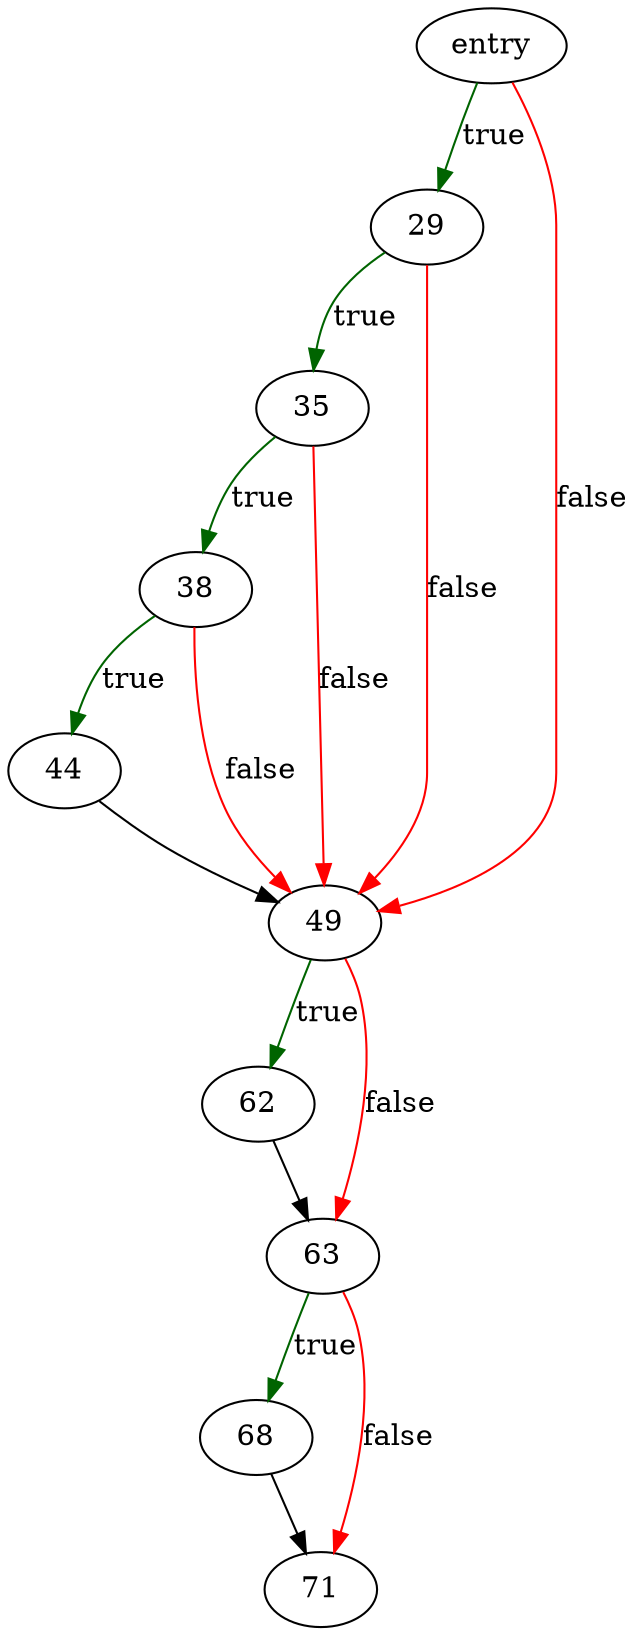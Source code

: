 digraph "whereRangeScanEst" {
	// Node definitions.
	5 [label=entry];
	29;
	35;
	38;
	44;
	49;
	62;
	63;
	68;
	71;

	// Edge definitions.
	5 -> 29 [
		color=darkgreen
		label=true
	];
	5 -> 49 [
		color=red
		label=false
	];
	29 -> 35 [
		color=darkgreen
		label=true
	];
	29 -> 49 [
		color=red
		label=false
	];
	35 -> 38 [
		color=darkgreen
		label=true
	];
	35 -> 49 [
		color=red
		label=false
	];
	38 -> 44 [
		color=darkgreen
		label=true
	];
	38 -> 49 [
		color=red
		label=false
	];
	44 -> 49;
	49 -> 62 [
		color=darkgreen
		label=true
	];
	49 -> 63 [
		color=red
		label=false
	];
	62 -> 63;
	63 -> 68 [
		color=darkgreen
		label=true
	];
	63 -> 71 [
		color=red
		label=false
	];
	68 -> 71;
}